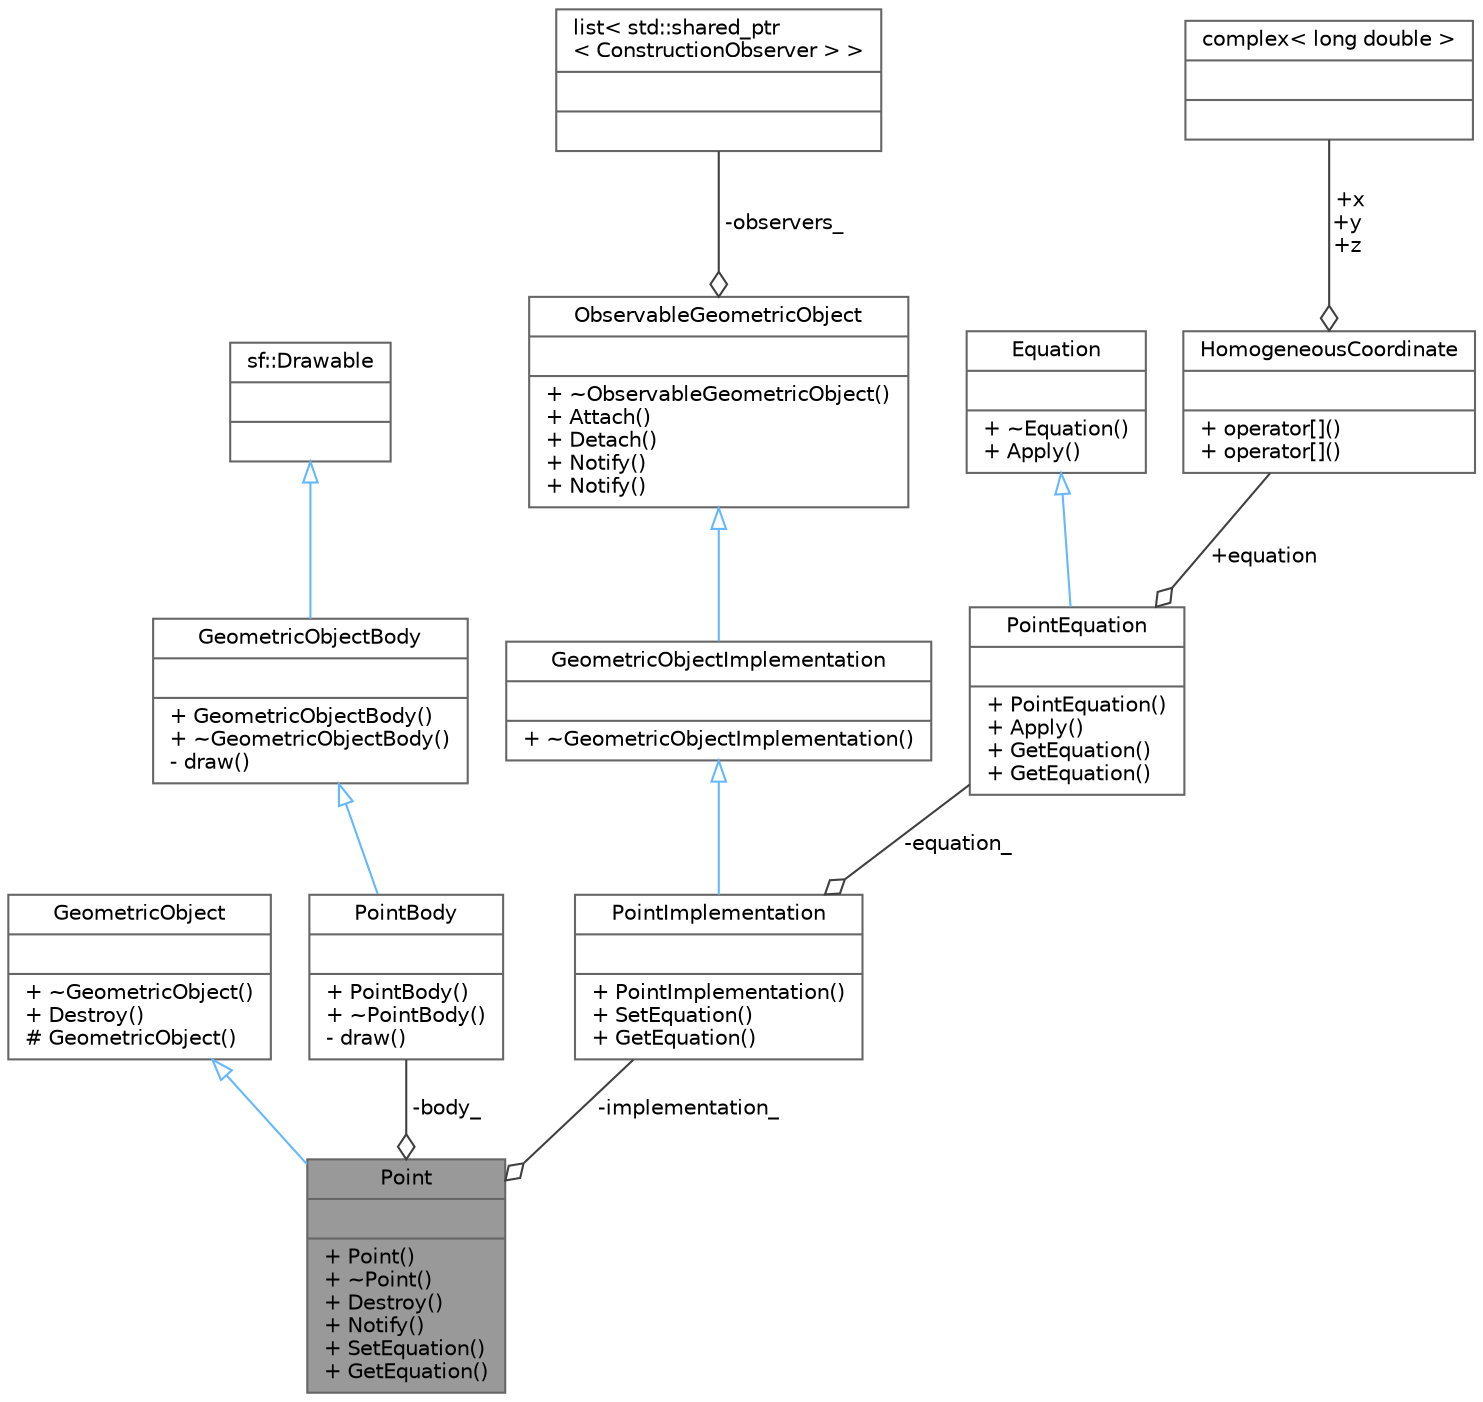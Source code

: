 digraph "Point"
{
 // LATEX_PDF_SIZE
  bgcolor="transparent";
  edge [fontname=Helvetica,fontsize=10,labelfontname=Helvetica,labelfontsize=10];
  node [fontname=Helvetica,fontsize=10,shape=box,height=0.2,width=0.9];
  Node1 [shape=record,label="{Point\n||+ Point()\l+ ~Point()\l+ Destroy()\l+ Notify()\l+ SetEquation()\l+ GetEquation()\l}",height=0.2,width=0.4,color="gray40", fillcolor="grey60", style="filled", fontcolor="black",tooltip="Point on a plane."];
  Node2 -> Node1 [dir="back",color="steelblue1",style="solid",arrowtail="onormal"];
  Node2 [shape=record,label="{GeometricObject\n||+ ~GeometricObject()\l+ Destroy()\l# GeometricObject()\l}",height=0.2,width=0.4,color="gray40", fillcolor="white", style="filled",URL="$class_geometric_object.html",tooltip=" "];
  Node3 -> Node1 [color="grey25",style="solid",label=" -body_" ,arrowhead="odiamond"];
  Node3 [shape=record,label="{PointBody\n||+ PointBody()\l+ ~PointBody()\l- draw()\l}",height=0.2,width=0.4,color="gray40", fillcolor="white", style="filled",URL="$class_point_body.html",tooltip=" "];
  Node4 -> Node3 [dir="back",color="steelblue1",style="solid",arrowtail="onormal"];
  Node4 [shape=record,label="{GeometricObjectBody\n||+ GeometricObjectBody()\l+ ~GeometricObjectBody()\l- draw()\l}",height=0.2,width=0.4,color="gray40", fillcolor="white", style="filled",URL="$class_geometric_object_body.html",tooltip=" "];
  Node5 -> Node4 [dir="back",color="steelblue1",style="solid",arrowtail="onormal"];
  Node5 [shape=record,label="{sf::Drawable\n||}",height=0.2,width=0.4,color="gray40", fillcolor="white", style="filled",tooltip=" "];
  Node6 -> Node1 [color="grey25",style="solid",label=" -implementation_" ,arrowhead="odiamond"];
  Node6 [shape=record,label="{PointImplementation\n||+ PointImplementation()\l+ SetEquation()\l+ GetEquation()\l}",height=0.2,width=0.4,color="gray40", fillcolor="white", style="filled",URL="$class_point_implementation.html",tooltip=" "];
  Node7 -> Node6 [dir="back",color="steelblue1",style="solid",arrowtail="onormal"];
  Node7 [shape=record,label="{GeometricObjectImplementation\n||+ ~GeometricObjectImplementation()\l}",height=0.2,width=0.4,color="gray40", fillcolor="white", style="filled",URL="$class_geometric_object_implementation.html",tooltip="Base class for implementations of geometric objects."];
  Node8 -> Node7 [dir="back",color="steelblue1",style="solid",arrowtail="onormal"];
  Node8 [shape=record,label="{ObservableGeometricObject\n||+ ~ObservableGeometricObject()\l+ Attach()\l+ Detach()\l+ Notify()\l+ Notify()\l}",height=0.2,width=0.4,color="gray40", fillcolor="white", style="filled",URL="$class_observable_geometric_object.html",tooltip="Makes GeometricObjectImplementation observable."];
  Node9 -> Node8 [color="grey25",style="solid",label=" -observers_" ,arrowhead="odiamond"];
  Node9 [shape=record,label="{list\< std::shared_ptr\l\< ConstructionObserver \> \>\n||}",height=0.2,width=0.4,color="gray40", fillcolor="white", style="filled",tooltip=" "];
  Node10 -> Node6 [color="grey25",style="solid",label=" -equation_" ,arrowhead="odiamond"];
  Node10 [shape=record,label="{PointEquation\n||+ PointEquation()\l+ Apply()\l+ GetEquation()\l+ GetEquation()\l}",height=0.2,width=0.4,color="gray40", fillcolor="white", style="filled",URL="$struct_point_equation.html",tooltip="Struct that defines position of the point."];
  Node11 -> Node10 [dir="back",color="steelblue1",style="solid",arrowtail="onormal"];
  Node11 [shape=record,label="{Equation\n||+ ~Equation()\l+ Apply()\l}",height=0.2,width=0.4,color="gray40", fillcolor="white", style="filled",URL="$struct_equation.html",tooltip="Struct that defines position of the objects."];
  Node12 -> Node10 [color="grey25",style="solid",label=" +equation" ,arrowhead="odiamond"];
  Node12 [shape=record,label="{HomogeneousCoordinate\n||+ operator[]()\l+ operator[]()\l}",height=0.2,width=0.4,color="gray40", fillcolor="white", style="filled",URL="$struct_homogeneous_coordinate.html",tooltip="Coordinates in."];
  Node13 -> Node12 [color="grey25",style="solid",label=" +x\n+y\n+z" ,arrowhead="odiamond"];
  Node13 [shape=record,label="{complex\< long double \>\n||}",height=0.2,width=0.4,color="gray40", fillcolor="white", style="filled",tooltip=" "];
}
